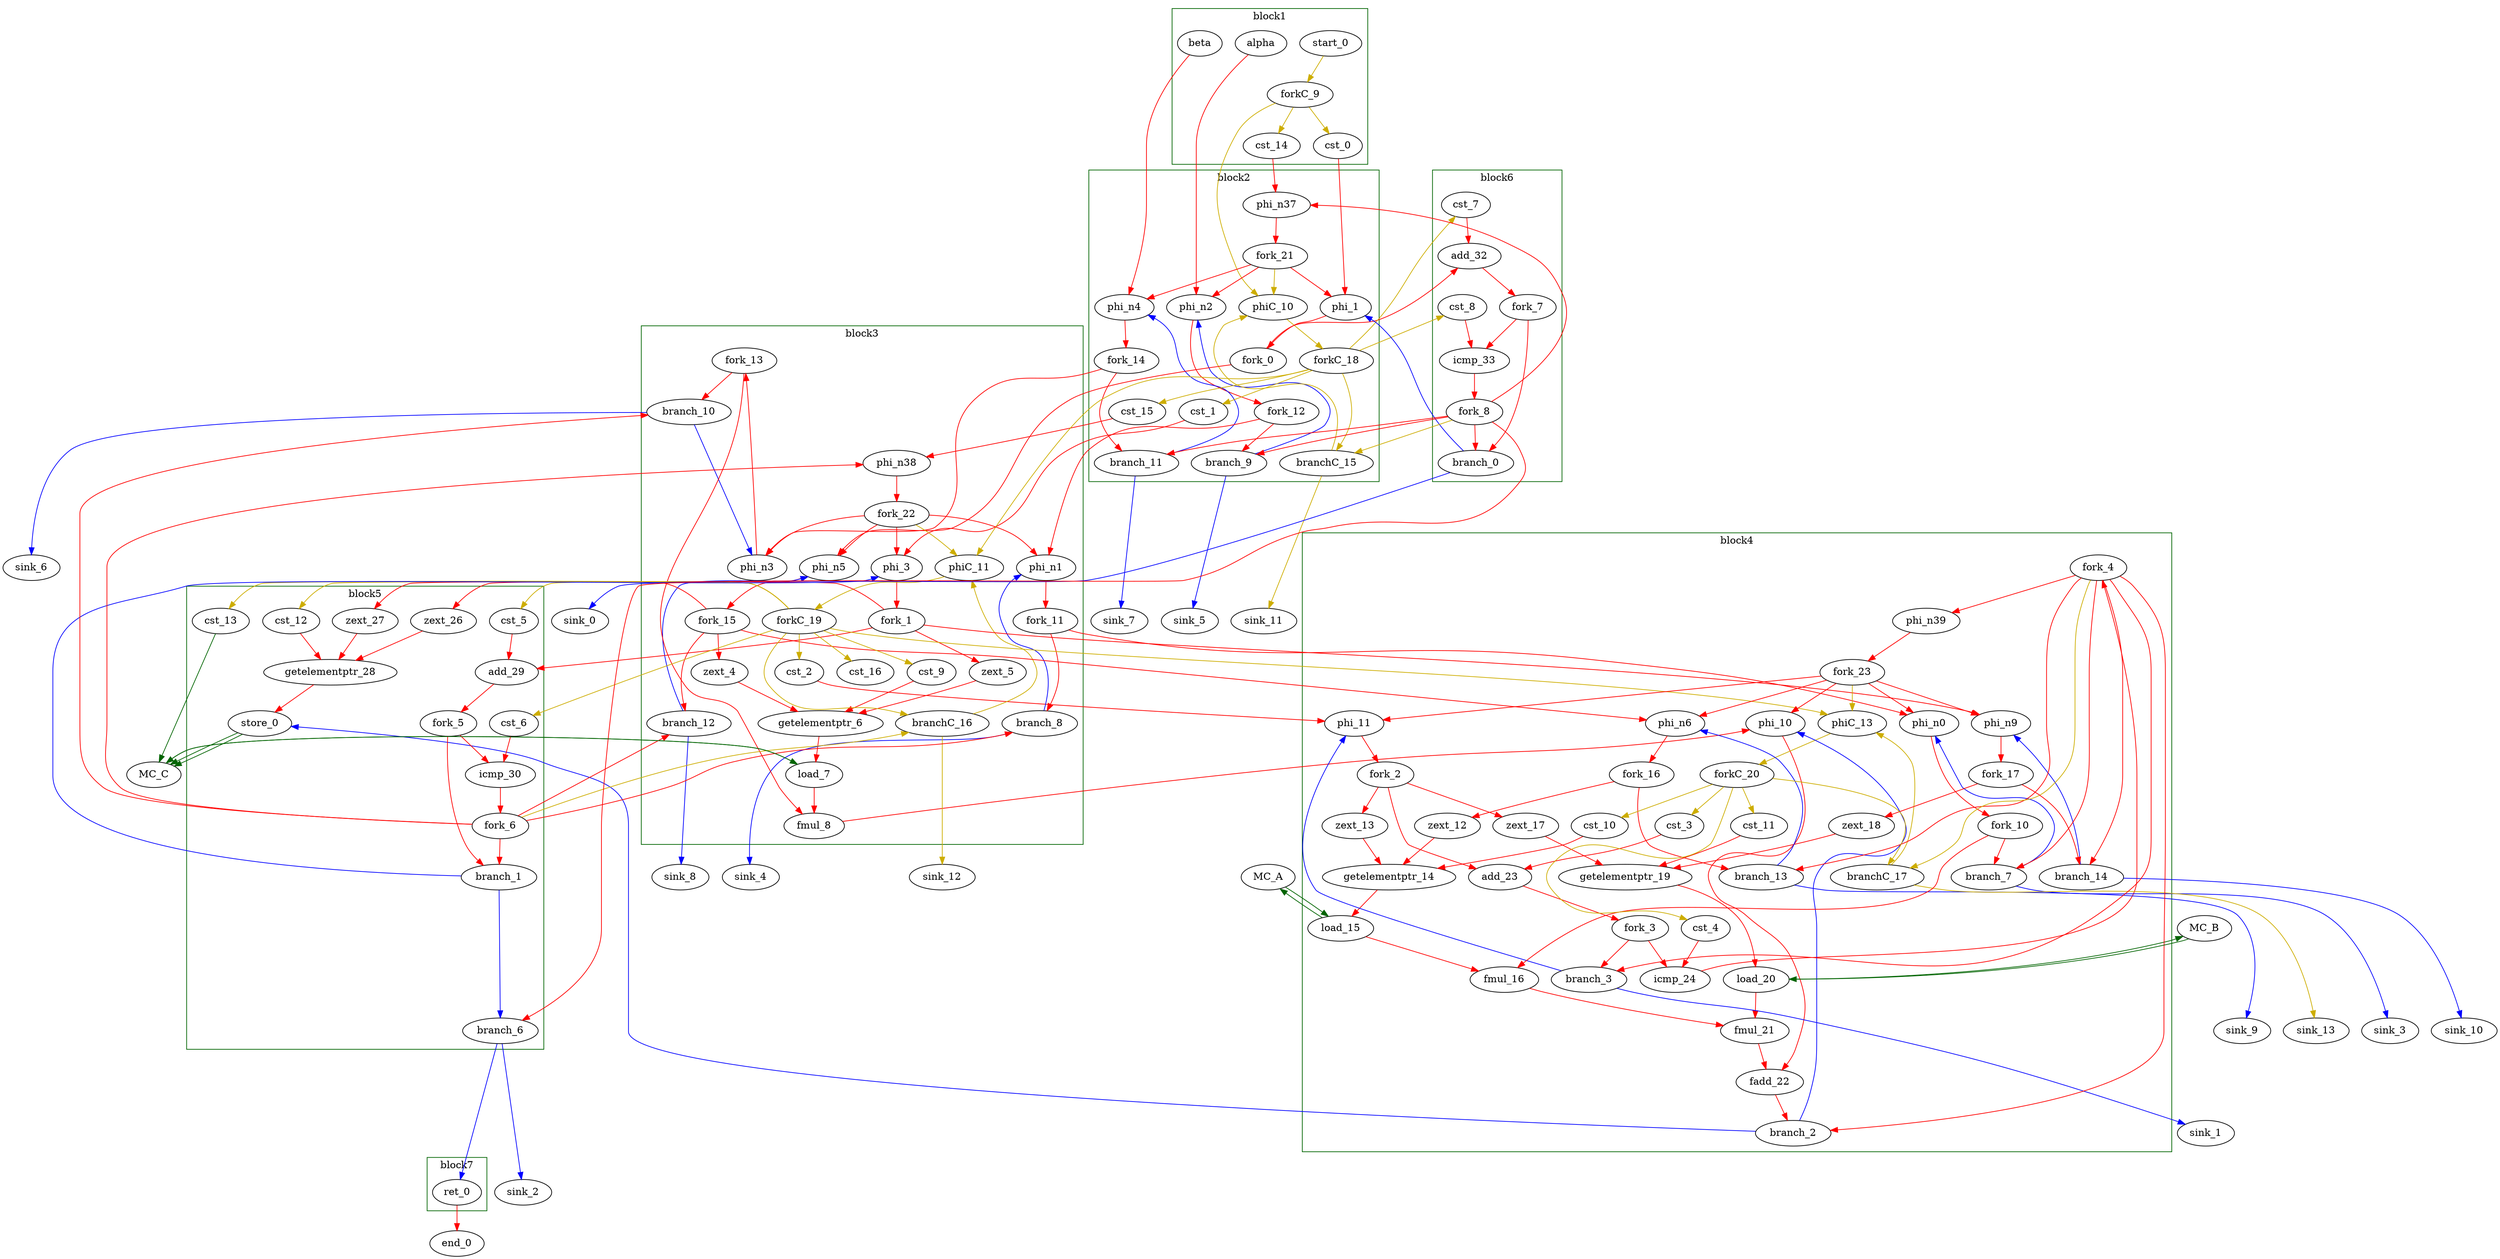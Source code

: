 Digraph G {
    splines=spline;
//DHLS version: 0.1.1" [shape = "none" pos = "20,20!"]

    subgraph cluster_0 {
    color = "darkgreen";
        label = "block1";
        "alpha" [type = "Entry", bbID= 1, in = "in1:32", out = "out1:32", tagged=false, taggers_num=0, tagger_id=-1];
        "beta" [type = "Entry", bbID= 1, in = "in1:32", out = "out1:32", tagged=false, taggers_num=0, tagger_id=-1];
        "cst_0" [type = "Constant", bbID= 1, in = "in1:0", out = "out1:32", value = "0x00000000", tagged=false, taggers_num=0, tagger_id=-1];
        "start_0" [type = "Entry", control= "true", bbID= 1, in = "in1:0", out = "out1:0", tagged=false, taggers_num=0, tagger_id=-1];
        "cst_14" [type = "Constant", bbID= 1, in = "in1:0", out = "out1:1", value = "0x00000000", tagged=false, taggers_num=0, tagger_id=-1];
        "forkC_9" [type = "Fork", bbID= 1, in = "in1:0", out = "out1:0 out2:0 out3:0 ", tagged=false, taggers_num=0, tagger_id=-1];

    }

    subgraph cluster_1 {
    color = "darkgreen";
        label = "block2";
        "phi_1" [type = "Mux", bbID= 2, in = "in1?:1 in2:32 in3:32 ", out = "out1:32", delay=0.366, tagged=false, taggers_num=0, tagger_id=-1];
        "cst_1" [type = "Constant", bbID= 2, in = "in1:0", out = "out1:32", value = "0x00000000", tagged=false, taggers_num=0, tagger_id=-1];
        "phi_n2" [type = "Mux", bbID= 2, in = "in1?:1 in2:32 in3:32 ", out = "out1:32", delay=0.366, tagged=false, taggers_num=0, tagger_id=-1];
        "phi_n4" [type = "Mux", bbID= 2, in = "in1?:1 in2:32 in3:32 ", out = "out1:32", delay=0.366, tagged=false, taggers_num=0, tagger_id=-1];
        "phiC_10" [type = "Mux", bbID= 2, in = "in1?:1 in2:0 in3:0 ", out = "out1:0", delay=0.166, tagged=false, taggers_num=0, tagger_id=-1];
        "phi_n37" [type = "Merge", bbID= 2, in = "in1:1 in2:1 ", out = "out1:1", delay=0.366, tagged=false, taggers_num=0, tagger_id=-1];
        "branch_9" [type = "Branch", bbID= 2,  in = "in1:32 in2?:1", out = "out1+:32 out2-:32", tagged=false, taggers_num=0, tagger_id=-1];
        "branch_11" [type = "Branch", bbID= 2,  in = "in1:32 in2?:1", out = "out1+:32 out2-:32", tagged=false, taggers_num=0, tagger_id=-1];
        "branchC_15" [type = "Branch", bbID= 2,  in = "in1:0 in2?:1", out = "out1+:0 out2-:0", tagged=false, taggers_num=0, tagger_id=-1];
        "cst_15" [type = "Constant", bbID= 2, in = "in1:0", out = "out1:1", value = "0x00000000", tagged=false, taggers_num=0, tagger_id=-1];
        "fork_0" [type = "Fork", bbID= 2, in = "in1:32", out = "out1:32 out2:32 ", tagged=false, taggers_num=0, tagger_id=-1];
        "fork_12" [type = "Fork", bbID= 2, in = "in1:32", out = "out1:32 out2:32 ", tagged=false, taggers_num=0, tagger_id=-1];
        "fork_14" [type = "Fork", bbID= 2, in = "in1:32", out = "out1:32 out2:32 ", tagged=false, taggers_num=0, tagger_id=-1];
        "forkC_18" [type = "Fork", bbID= 2, in = "in1:0", out = "out1:0 out2:0 out3:0 out4:0 out5:0 out6:0 ", tagged=false, taggers_num=0, tagger_id=-1];
        "fork_21" [type = "Fork", bbID= 2, in = "in1:1", out = "out1:1 out2:1 out3:1 out4:1 ", tagged=false, taggers_num=0, tagger_id=-1];

    }

    subgraph cluster_2 {
    color = "darkgreen";
        label = "block3";
        "phi_3" [type = "Mux", bbID= 3, in = "in1?:1 in2:32 in3:32 ", out = "out1:32", delay=0.366, tagged=false, taggers_num=0, tagger_id=-1];
        "zext_4" [type = "Operator", bbID= 3, op = "zext_op", in = "in1:32 ", out = "out1:32 ", delay=0.000, latency=0, II=1, tagged=false, taggers_num=0, tagger_id=-1];
        "zext_5" [type = "Operator", bbID= 3, op = "zext_op", in = "in1:32 ", out = "out1:32 ", delay=0.000, latency=0, II=1, tagged=false, taggers_num=0, tagger_id=-1];
        "getelementptr_6" [type = "Operator", bbID= 3, op = "getelementptr_op", in = "in1:32 in2:32 in3:32 ", out = "out1:32 ", constants=1, delay=2.966, latency=0, II=1, tagged=false, taggers_num=0, tagger_id=-1];
        "load_7" [type = "Operator", bbID= 3, op = "mc_load_op",bbID= 3, portId= 0, offset= 0, in = "in1:32 in2:32", out = "out1:32 out2:32 ", delay=0.000, latency=2, II=1, tagged=false, taggers_num=0, tagger_id=-1];
        "fmul_8" [type = "Operator", bbID= 3, op = "fmul_op", in = "in1:32 in2:32 ", out = "out1:32 ", delay=0.966, latency=6, II=1, tagged=false, taggers_num=0, tagger_id=-1];
        "cst_2" [type = "Constant", bbID= 3, in = "in1:0", out = "out1:32", value = "0x00000000", tagged=false, taggers_num=0, tagger_id=-1];
        "cst_9" [type = "Constant", bbID= 3, in = "in1:0", out = "out1:32", value = "0x0000001E", tagged=false, taggers_num=0, tagger_id=-1];
        "phi_n1" [type = "Mux", bbID= 3, in = "in1?:1 in2:32 in3:32 ", out = "out1:32", delay=0.366, tagged=false, taggers_num=0, tagger_id=-1];
        "phi_n3" [type = "Mux", bbID= 3, in = "in1?:1 in2:32 in3:32 ", out = "out1:32", delay=0.366, tagged=false, taggers_num=0, tagger_id=-1];
        "phi_n5" [type = "Mux", bbID= 3, in = "in1?:1 in2:32 in3:32 ", out = "out1:32", delay=0.366, tagged=false, taggers_num=0, tagger_id=-1];
        "phiC_11" [type = "Mux", bbID= 3, in = "in1?:1 in2:0 in3:0 ", out = "out1:0", delay=0.166, tagged=false, taggers_num=0, tagger_id=-1];
        "phi_n38" [type = "Merge", bbID= 3, in = "in1:1 in2:1 ", out = "out1:1", delay=0.366, tagged=false, taggers_num=0, tagger_id=-1];
        "branch_8" [type = "Branch", bbID= 3,  in = "in1:32 in2?:1", out = "out1+:32 out2-:32", tagged=false, taggers_num=0, tagger_id=-1];
        "branch_10" [type = "Branch", bbID= 3,  in = "in1:32 in2?:1", out = "out1+:32 out2-:32", tagged=false, taggers_num=0, tagger_id=-1];
        "branch_12" [type = "Branch", bbID= 3,  in = "in1:32 in2?:1", out = "out1+:32 out2-:32", tagged=false, taggers_num=0, tagger_id=-1];
        "branchC_16" [type = "Branch", bbID= 3,  in = "in1:0 in2?:1", out = "out1+:0 out2-:0", tagged=false, taggers_num=0, tagger_id=-1];
        "cst_16" [type = "Constant", bbID= 3, in = "in1:0", out = "out1:1", value = "0x00000000", tagged=false, taggers_num=0, tagger_id=-1];
        "fork_1" [type = "Fork", bbID= 3, in = "in1:32", out = "out1:32 out2:32 out3:32 out4:32 ", tagged=false, taggers_num=0, tagger_id=-1];
        "fork_11" [type = "Fork", bbID= 3, in = "in1:32", out = "out1:32 out2:32 ", tagged=false, taggers_num=0, tagger_id=-1];
        "fork_13" [type = "Fork", bbID= 3, in = "in1:32", out = "out1:32 out2:32 ", tagged=false, taggers_num=0, tagger_id=-1];
        "fork_15" [type = "Fork", bbID= 3, in = "in1:32", out = "out1:32 out2:32 out3:32 out4:32 ", tagged=false, taggers_num=0, tagger_id=-1];
        "forkC_19" [type = "Fork", bbID= 3, in = "in1:0", out = "out1:0 out2:0 out3:0 out4:0 out5:0 out6:0 out7:0 out8:0 out9:0 ", tagged=false, taggers_num=0, tagger_id=-1];
        "fork_22" [type = "Fork", bbID= 3, in = "in1:1", out = "out1:1 out2:1 out3:1 out4:1 out5:1 ", tagged=false, taggers_num=0, tagger_id=-1];

    }

    subgraph cluster_3 {
    color = "darkgreen";
        label = "block4";
        "phi_10" [type = "Mux", bbID= 4, in = "in1?:1 in2:32 in3:32 ", out = "out1:32", delay=0.366, tagged=false, taggers_num=0, tagger_id=-1];
        "phi_11" [type = "Mux", bbID= 4, in = "in1?:1 in2:32 in3:32 ", out = "out1:32", delay=0.366, tagged=false, taggers_num=0, tagger_id=-1];
        "zext_12" [type = "Operator", bbID= 4, op = "zext_op", in = "in1:32 ", out = "out1:32 ", delay=0.000, latency=0, II=1, tagged=false, taggers_num=0, tagger_id=-1];
        "zext_13" [type = "Operator", bbID= 4, op = "zext_op", in = "in1:32 ", out = "out1:32 ", delay=0.000, latency=0, II=1, tagged=false, taggers_num=0, tagger_id=-1];
        "getelementptr_14" [type = "Operator", bbID= 4, op = "getelementptr_op", in = "in1:32 in2:32 in3:32 ", out = "out1:32 ", constants=1, delay=2.966, latency=0, II=1, tagged=false, taggers_num=0, tagger_id=-1];
        "load_15" [type = "Operator", bbID= 4, op = "mc_load_op",bbID= 4, portId= 0, offset= 0, in = "in1:32 in2:32", out = "out1:32 out2:32 ", delay=0.000, latency=2, II=1, tagged=false, taggers_num=0, tagger_id=-1];
        "fmul_16" [type = "Operator", bbID= 4, op = "fmul_op", in = "in1:32 in2:32 ", out = "out1:32 ", delay=0.966, latency=6, II=1, tagged=false, taggers_num=0, tagger_id=-1];
        "zext_17" [type = "Operator", bbID= 4, op = "zext_op", in = "in1:32 ", out = "out1:32 ", delay=0.000, latency=0, II=1, tagged=false, taggers_num=0, tagger_id=-1];
        "zext_18" [type = "Operator", bbID= 4, op = "zext_op", in = "in1:32 ", out = "out1:32 ", delay=0.000, latency=0, II=1, tagged=false, taggers_num=0, tagger_id=-1];
        "getelementptr_19" [type = "Operator", bbID= 4, op = "getelementptr_op", in = "in1:32 in2:32 in3:32 ", out = "out1:32 ", constants=1, delay=2.966, latency=0, II=1, tagged=false, taggers_num=0, tagger_id=-1];
        "load_20" [type = "Operator", bbID= 4, op = "mc_load_op",bbID= 4, portId= 0, offset= 0, in = "in1:32 in2:32", out = "out1:32 out2:32 ", delay=0.000, latency=2, II=1, tagged=false, taggers_num=0, tagger_id=-1];
        "fmul_21" [type = "Operator", bbID= 4, op = "fmul_op", in = "in1:32 in2:32 ", out = "out1:32 ", delay=0.966, latency=6, II=1, tagged=false, taggers_num=0, tagger_id=-1];
        "fadd_22" [type = "Operator", bbID= 4, op = "fadd_op", in = "in1:32 in2:32 ", out = "out1:32 ", delay=0.966, latency=10, II=1, tagged=false, taggers_num=0, tagger_id=-1];
        "cst_3" [type = "Constant", bbID= 4, in = "in1:0", out = "out1:32", value = "0x00000001", tagged=false, taggers_num=0, tagger_id=-1];
        "add_23" [type = "Operator", bbID= 4, op = "add_op", in = "in1:32 in2:32 ", out = "out1:32 ", delay=1.693, latency=0, II=1, tagged=false, taggers_num=0, tagger_id=-1];
        "cst_4" [type = "Constant", bbID= 4, in = "in1:0", out = "out1:32", value = "0x00000014", tagged=false, taggers_num=0, tagger_id=-1];
        "icmp_24" [type = "Operator", bbID= 4, op = "icmp_ult_op", in = "in1:32 in2:32 ", out = "out1:1 ", delay=1.530, latency=0, II=1, tagged=false, taggers_num=0, tagger_id=-1];
        "cst_10" [type = "Constant", bbID= 4, in = "in1:0", out = "out1:32", value = "0x0000001E", tagged=false, taggers_num=0, tagger_id=-1];
        "cst_11" [type = "Constant", bbID= 4, in = "in1:0", out = "out1:32", value = "0x0000001E", tagged=false, taggers_num=0, tagger_id=-1];
        "phi_n0" [type = "Mux", bbID= 4, in = "in1?:1 in2:32 in3:32 ", out = "out1:32", delay=0.366, tagged=false, taggers_num=0, tagger_id=-1];
        "phi_n6" [type = "Mux", bbID= 4, in = "in1?:1 in2:32 in3:32 ", out = "out1:32", delay=0.366, tagged=false, taggers_num=0, tagger_id=-1];
        "phi_n9" [type = "Mux", bbID= 4, in = "in1?:1 in2:32 in3:32 ", out = "out1:32", delay=0.366, tagged=false, taggers_num=0, tagger_id=-1];
        "phiC_13" [type = "Mux", bbID= 4, in = "in1?:1 in2:0 in3:0 ", out = "out1:0", delay=0.166, tagged=false, taggers_num=0, tagger_id=-1];
        "branch_2" [type = "Branch", bbID= 4,  in = "in1:32 in2?:1", out = "out1+:32 out2-:32", tagged=false, taggers_num=0, tagger_id=-1];
        "phi_n39" [type = "init Bool false", bbID= 4, in = "in1:1 ", out = "out1:1", delay=0.366, tagged=false, taggers_num=0, tagger_id=-1];
        "branch_3" [type = "Branch", bbID= 4,  in = "in1:32 in2?:1", out = "out1+:32 out2-:32", tagged=false, taggers_num=0, tagger_id=-1];
        "branch_7" [type = "Branch", bbID= 4,  in = "in1:32 in2?:1", out = "out1+:32 out2-:32", tagged=false, taggers_num=0, tagger_id=-1];
        "branch_13" [type = "Branch", bbID= 4,  in = "in1:32 in2?:1", out = "out1+:32 out2-:32", tagged=false, taggers_num=0, tagger_id=-1];
        "branch_14" [type = "Branch", bbID= 4,  in = "in1:32 in2?:1", out = "out1+:32 out2-:32", tagged=false, taggers_num=0, tagger_id=-1];
        "branchC_17" [type = "Branch", bbID= 4,  in = "in1:0 in2?:1", out = "out1+:0 out2-:0", tagged=false, taggers_num=0, tagger_id=-1];
        "fork_2" [type = "Fork", bbID= 4, in = "in1:32", out = "out1:32 out2:32 out3:32 ", tagged=false, taggers_num=0, tagger_id=-1];
        "fork_3" [type = "Fork", bbID= 4, in = "in1:32", out = "out1:32 out2:32 ", tagged=false, taggers_num=0, tagger_id=-1];
        "fork_4" [type = "Fork", bbID= 4, in = "in1:1", out = "out1:1 out2:1 out3:1 out4:1 out5:1 out6:1 out7:1 ", tagged=false, taggers_num=0, tagger_id=-1];
        "fork_10" [type = "Fork", bbID= 4, in = "in1:32", out = "out1:32 out2:32 ", tagged=false, taggers_num=0, tagger_id=-1];
        "fork_16" [type = "Fork", bbID= 4, in = "in1:32", out = "out1:32 out2:32 ", tagged=false, taggers_num=0, tagger_id=-1];
        "fork_17" [type = "Fork", bbID= 4, in = "in1:32", out = "out1:32 out2:32 ", tagged=false, taggers_num=0, tagger_id=-1];
        "forkC_20" [type = "Fork", bbID= 4, in = "in1:0", out = "out1:0 out2:0 out3:0 out4:0 out5:0 ", tagged=false, taggers_num=0, tagger_id=-1];
        "fork_23" [type = "Fork", bbID= 4, in = "in1:1", out = "out1:1 out2:1 out3:1 out4:1 out5:1 out6:1 ", tagged=false, taggers_num=0, tagger_id=-1];

    }

    subgraph cluster_4 {
    color = "darkgreen";
        label = "block5";
        "zext_26" [type = "Operator", bbID= 5, op = "zext_op", in = "in1:32 ", out = "out1:32 ", delay=0.000, latency=0, II=1, tagged=false, taggers_num=0, tagger_id=-1];
        "zext_27" [type = "Operator", bbID= 5, op = "zext_op", in = "in1:32 ", out = "out1:32 ", delay=0.000, latency=0, II=1, tagged=false, taggers_num=0, tagger_id=-1];
        "getelementptr_28" [type = "Operator", bbID= 5, op = "getelementptr_op", in = "in1:32 in2:32 in3:32 ", out = "out1:32 ", constants=1, delay=2.966, latency=0, II=1, tagged=false, taggers_num=0, tagger_id=-1];
        "store_0" [type = "Operator", bbID= 5, op = "mc_store_op",bbID= 5, portId= 0, offset= 0, in = "in1:32 in2:32 ", out = "out1:32 out2:32 ", delay=0.000, latency=0, II=1, tagged=false, taggers_num=0, tagger_id=-1];
        "cst_5" [type = "Constant", bbID= 5, in = "in1:0", out = "out1:32", value = "0x00000001", tagged=false, taggers_num=0, tagger_id=-1];
        "add_29" [type = "Operator", bbID= 5, op = "add_op", in = "in1:32 in2:32 ", out = "out1:32 ", delay=1.693, latency=0, II=1, tagged=false, taggers_num=0, tagger_id=-1];
        "cst_6" [type = "Constant", bbID= 5, in = "in1:0", out = "out1:32", value = "0x00000014", tagged=false, taggers_num=0, tagger_id=-1];
        "icmp_30" [type = "Operator", bbID= 5, op = "icmp_ult_op", in = "in1:32 in2:32 ", out = "out1:1 ", delay=1.530, latency=0, II=1, tagged=false, taggers_num=0, tagger_id=-1];
        "cst_12" [type = "Constant", bbID= 5, in = "in1:0", out = "out1:32", value = "0x0000001E", tagged=false, taggers_num=0, tagger_id=-1];
        "cst_13" [type = "Constant", bbID= 5, in = "in1:0", out = "out1:32", value = "0x00000001", tagged=false, taggers_num=0, tagger_id=-1];
        "branch_1" [type = "Branch", bbID= 5,  in = "in1:32 in2?:1", out = "out1+:32 out2-:32", tagged=false, taggers_num=0, tagger_id=-1];
        "branch_6" [type = "Branch", bbID= 5,  in = "in1:32 in2?:1", out = "out1+:32 out2-:32", tagged=false, taggers_num=0, tagger_id=-1];
        "fork_5" [type = "Fork", bbID= 5, in = "in1:32", out = "out1:32 out2:32 ", tagged=false, taggers_num=0, tagger_id=-1];
        "fork_6" [type = "Fork", bbID= 5, in = "in1:1", out = "out1:1 out2:1 out3:1 out4:1 out5:1 out6:1 ", tagged=false, taggers_num=0, tagger_id=-1];

    }

    subgraph cluster_5 {
    color = "darkgreen";
        label = "block6";
        "cst_7" [type = "Constant", bbID= 6, in = "in1:0", out = "out1:32", value = "0x00000001", tagged=false, taggers_num=0, tagger_id=-1];
        "add_32" [type = "Operator", bbID= 6, op = "add_op", in = "in1:32 in2:32 ", out = "out1:32 ", delay=1.693, latency=0, II=1, tagged=false, taggers_num=0, tagger_id=-1];
        "cst_8" [type = "Constant", bbID= 6, in = "in1:0", out = "out1:32", value = "0x00000014", tagged=false, taggers_num=0, tagger_id=-1];
        "icmp_33" [type = "Operator", bbID= 6, op = "icmp_ult_op", in = "in1:32 in2:32 ", out = "out1:1 ", delay=1.530, latency=0, II=1, tagged=false, taggers_num=0, tagger_id=-1];
        "branch_0" [type = "Branch", bbID= 6,  in = "in1:32 in2?:1", out = "out1+:32 out2-:32", tagged=false, taggers_num=0, tagger_id=-1];
        "fork_7" [type = "Fork", bbID= 6, in = "in1:32", out = "out1:32 out2:32 ", tagged=false, taggers_num=0, tagger_id=-1];
        "fork_8" [type = "Fork", bbID= 6, in = "in1:1", out = "out1:1 out2:1 out3:1 out4:1 out5:1 out6:1 ", tagged=false, taggers_num=0, tagger_id=-1];

    }

    subgraph cluster_6 {
    color = "darkgreen";
        label = "block7";
        "ret_0" [type = "Operator", bbID= 7, op = "ret_op", in = "in1:32 ", out = "out1:32 ", delay=0.000, latency=0, II=1, tagged=false, taggers_num=0, tagger_id=-1];

    }
    "MC_C" [type = "MC", bbID= 0, in = "in1:32*c0 in2:32*l0a in3:32*s0a in4:32*s0d ", out = "out1:32*l0d out2:0*e ", memory = "C", bbcount = 1, ldcount = 1, stcount = 1];
    "MC_A" [type = "MC", bbID= 0, in = "in1:32*l0a ", out = "out1:32*l0d out2:0*e ", memory = "A", bbcount = 0, ldcount = 1, stcount = 0];
    "MC_B" [type = "MC", bbID= 0, in = "in1:32*l0a ", out = "out1:32*l0d out2:0*e ", memory = "B", bbcount = 0, ldcount = 1, stcount = 0];
    "sink_0" [type = "Sink", bbID= 0, in = "in1:32"];
    "sink_1" [type = "Sink", bbID= 0, in = "in1:32"];
    "sink_2" [type = "Sink", bbID= 0, in = "in1:32"];
    "sink_3" [type = "Sink", bbID= 0, in = "in1:32"];
    "sink_4" [type = "Sink", bbID= 0, in = "in1:32"];
    "sink_5" [type = "Sink", bbID= 0, in = "in1:32"];
    "sink_6" [type = "Sink", bbID= 0, in = "in1:32"];
    "sink_7" [type = "Sink", bbID= 0, in = "in1:32"];
    "sink_8" [type = "Sink", bbID= 0, in = "in1:32"];
    "sink_9" [type = "Sink", bbID= 0, in = "in1:32"];
    "sink_10" [type = "Sink", bbID= 0, in = "in1:32"];
    "sink_11" [type = "Sink", bbID= 0, in = "in1:0"];
    "sink_12" [type = "Sink", bbID= 0, in = "in1:0"];
    "sink_13" [type = "Sink", bbID= 0, in = "in1:0"];
    "end_0" [type = "Exit", bbID= 0, in = "in1:0*e in2:0*e in3:0*e  in4:32 ", out = "out1:32" ];

    "load_7" -> "MC_C" [color = "darkgreen", mem_address = "true", from = "out2", to = "in2"];
    "MC_C" -> "load_7" [color = "darkgreen", mem_address = "false", from = "out1", to = "in1"];
    "load_15" -> "MC_A" [color = "darkgreen", mem_address = "true", from = "out2", to = "in1"];
    "MC_A" -> "load_15" [color = "darkgreen", mem_address = "false", from = "out1", to = "in1"];
    "load_20" -> "MC_B" [color = "darkgreen", mem_address = "true", from = "out2", to = "in1"];
    "MC_B" -> "load_20" [color = "darkgreen", mem_address = "false", from = "out1", to = "in1"];
    "store_0" -> "MC_C" [color = "darkgreen", mem_address = "true", from = "out2", to = "in3"];
    "store_0" -> "MC_C" [color = "darkgreen", mem_address = "false", from = "out1", to = "in4"];
    "cst_13" -> "MC_C" [color = "darkgreen", from = "out1", to = "in1"];
    "alpha" -> "phi_n2" [color = "red", from = "out1", to = "in2"];
    "beta" -> "phi_n4" [color = "red", from = "out1", to = "in2"];
    "cst_0" -> "phi_1" [color = "red", from = "out1", to = "in2"];
    "phi_1" -> "fork_0" [color = "red", from = "out1", to = "in1"];
    "cst_1" -> "phi_3" [color = "red", from = "out1", to = "in2"];
    "phi_3" -> "fork_1" [color = "red", from = "out1", to = "in1"];
    "zext_4" -> "getelementptr_6" [color = "red", from = "out1", to = "in1"];
    "zext_5" -> "getelementptr_6" [color = "red", from = "out1", to = "in2"];
    "getelementptr_6" -> "load_7" [color = "red", from = "out1", to = "in2"];
    "load_7" -> "fmul_8" [color = "red", from = "out1", to = "in1"];
    "fmul_8" -> "phi_10" [color = "red", from = "out1", to = "in2"];
    "phi_10" -> "fadd_22" [color = "red", from = "out1", to = "in1"];
    "cst_2" -> "phi_11" [color = "red", from = "out1", to = "in2"];
    "phi_11" -> "fork_2" [color = "red", from = "out1", to = "in1"];
    "zext_12" -> "getelementptr_14" [color = "red", from = "out1", to = "in1"];
    "zext_13" -> "getelementptr_14" [color = "red", from = "out1", to = "in2"];
    "getelementptr_14" -> "load_15" [color = "red", from = "out1", to = "in2"];
    "load_15" -> "fmul_16" [color = "red", from = "out1", to = "in1"];
    "fmul_16" -> "fmul_21" [color = "red", from = "out1", to = "in1"];
    "zext_17" -> "getelementptr_19" [color = "red", from = "out1", to = "in1"];
    "zext_18" -> "getelementptr_19" [color = "red", from = "out1", to = "in2"];
    "getelementptr_19" -> "load_20" [color = "red", from = "out1", to = "in2"];
    "load_20" -> "fmul_21" [color = "red", from = "out1", to = "in2"];
    "fmul_21" -> "fadd_22" [color = "red", from = "out1", to = "in2"];
    "fadd_22" -> "branch_2" [color = "red", from = "out1", to = "in1"];
    "cst_3" -> "add_23" [color = "red", from = "out1", to = "in2"];
    "add_23" -> "fork_3" [color = "red", from = "out1", to = "in1"];
    "cst_4" -> "icmp_24" [color = "red", from = "out1", to = "in2"];
    "icmp_24" -> "fork_4" [color = "red", from = "out1", to = "in1"];
    "zext_26" -> "getelementptr_28" [color = "red", from = "out1", to = "in1"];
    "zext_27" -> "getelementptr_28" [color = "red", from = "out1", to = "in2"];
    "getelementptr_28" -> "store_0" [color = "red", from = "out1", to = "in2"];
    "cst_5" -> "add_29" [color = "red", from = "out1", to = "in2"];
    "add_29" -> "fork_5" [color = "red", from = "out1", to = "in1"];
    "cst_6" -> "icmp_30" [color = "red", from = "out1", to = "in2"];
    "icmp_30" -> "fork_6" [color = "red", from = "out1", to = "in1"];
    "cst_7" -> "add_32" [color = "red", from = "out1", to = "in2"];
    "add_32" -> "fork_7" [color = "red", from = "out1", to = "in1"];
    "cst_8" -> "icmp_33" [color = "red", from = "out1", to = "in2"];
    "icmp_33" -> "fork_8" [color = "red", from = "out1", to = "in1"];
    "ret_0" -> "end_0" [color = "red", from = "out1", to = "in4"];
    "cst_9" -> "getelementptr_6" [color = "red", from = "out1", to = "in3"];
    "cst_10" -> "getelementptr_14" [color = "red", from = "out1", to = "in3"];
    "cst_11" -> "getelementptr_19" [color = "red", from = "out1", to = "in3"];
    "cst_12" -> "getelementptr_28" [color = "red", from = "out1", to = "in3"];
    "start_0" -> "forkC_9" [color = "gold3", from = "out1", to = "in1"];
    "phi_n0" -> "fork_10" [color = "red", from = "out1", to = "in1"];
    "phi_n1" -> "fork_11" [color = "red", from = "out1", to = "in1"];
    "phi_n2" -> "fork_12" [color = "red", from = "out1", to = "in1"];
    "phi_n3" -> "fork_13" [color = "red", from = "out1", to = "in1"];
    "phi_n4" -> "fork_14" [color = "red", from = "out1", to = "in1"];
    "phi_n5" -> "fork_15" [color = "red", from = "out1", to = "in1"];
    "phi_n6" -> "fork_16" [color = "red", from = "out1", to = "in1"];
    "phi_n9" -> "fork_17" [color = "red", from = "out1", to = "in1"];
    "phiC_10" -> "forkC_18" [color = "gold3", from = "out1", to = "in1"];
    "phiC_11" -> "forkC_19" [color = "gold3", from = "out1", to = "in1"];
    "phiC_13" -> "forkC_20" [color = "gold3", from = "out1", to = "in1"];
    "branch_0" -> "phi_1" [color = "blue", minlen = 3, from = "out1", to = "in3"];
    "branch_0" -> "sink_0" [color = "blue", minlen = 3, from = "out2", to = "in1"];
    "phi_n37" -> "fork_21" [color = "red", from = "out1", to = "in1"];
    "cst_14" -> "phi_n37" [color = "red", from = "out1", to = "in1"];
    "branch_1" -> "phi_3" [color = "blue", minlen = 3, from = "out1", to = "in3"];
    "branch_1" -> "branch_6" [color = "blue", minlen = 3, from = "out2", to = "in1"];
    "phi_n38" -> "fork_22" [color = "red", from = "out1", to = "in1"];
    "branch_2" -> "phi_10" [color = "blue", minlen = 3, from = "out1", to = "in3"];
    "branch_2" -> "store_0" [color = "blue", minlen = 3, from = "out2", to = "in1"];
    "phi_n39" -> "fork_23" [color = "red", from = "out1", to = "in1"];
    "branch_3" -> "phi_11" [color = "blue", minlen = 3, from = "out1", to = "in3"];
    "branch_3" -> "sink_1" [color = "blue", minlen = 3, from = "out2", to = "in1"];
    "branch_6" -> "sink_2" [color = "blue", minlen = 3, from = "out1", to = "in1"];
    "branch_6" -> "ret_0" [color = "blue", minlen = 3, from = "out2", to = "in1"];
    "branch_7" -> "phi_n0" [color = "blue", minlen = 3, from = "out1", to = "in3"];
    "branch_7" -> "sink_3" [color = "blue", minlen = 3, from = "out2", to = "in1"];
    "branch_8" -> "phi_n1" [color = "blue", minlen = 3, from = "out1", to = "in3"];
    "branch_8" -> "sink_4" [color = "blue", minlen = 3, from = "out2", to = "in1"];
    "branch_9" -> "phi_n2" [color = "blue", minlen = 3, from = "out1", to = "in3"];
    "branch_9" -> "sink_5" [color = "blue", minlen = 3, from = "out2", to = "in1"];
    "branch_10" -> "phi_n3" [color = "blue", minlen = 3, from = "out1", to = "in3"];
    "branch_10" -> "sink_6" [color = "blue", minlen = 3, from = "out2", to = "in1"];
    "branch_11" -> "phi_n4" [color = "blue", minlen = 3, from = "out1", to = "in3"];
    "branch_11" -> "sink_7" [color = "blue", minlen = 3, from = "out2", to = "in1"];
    "branch_12" -> "phi_n5" [color = "blue", minlen = 3, from = "out1", to = "in3"];
    "branch_12" -> "sink_8" [color = "blue", minlen = 3, from = "out2", to = "in1"];
    "branch_13" -> "phi_n6" [color = "blue", minlen = 3, from = "out1", to = "in3"];
    "branch_13" -> "sink_9" [color = "blue", minlen = 3, from = "out2", to = "in1"];
    "branch_14" -> "phi_n9" [color = "blue", minlen = 3, from = "out1", to = "in3"];
    "branch_14" -> "sink_10" [color = "blue", minlen = 3, from = "out2", to = "in1"];
    "branchC_15" -> "phiC_10" [color = "gold3", minlen = 3, from = "out1", to = "in3"];
    "branchC_15" -> "sink_11" [color = "gold3", minlen = 3, from = "out2", to = "in1"];
    "branchC_16" -> "phiC_11" [color = "gold3", minlen = 3, from = "out1", to = "in3"];
    "branchC_16" -> "sink_12" [color = "gold3", minlen = 3, from = "out2", to = "in1"];
    "branchC_17" -> "phiC_13" [color = "gold3", minlen = 3, from = "out1", to = "in3"];
    "branchC_17" -> "sink_13" [color = "gold3", minlen = 3, from = "out2", to = "in1"];
    "cst_15" -> "phi_n38" [color = "red", from = "out1", to = "in1"];
    "fork_0" -> "phi_n5" [color = "red", from = "out1", to = "in2"];
    "fork_0" -> "add_32" [color = "red", from = "out2", to = "in1"];
    "fork_1" -> "zext_5" [color = "red", from = "out1", to = "in1"];
    "fork_1" -> "phi_n9" [color = "red", from = "out2", to = "in2"];
    "fork_1" -> "zext_27" [color = "red", from = "out3", to = "in1"];
    "fork_1" -> "add_29" [color = "red", from = "out4", to = "in1"];
    "fork_2" -> "zext_13" [color = "red", from = "out1", to = "in1"];
    "fork_2" -> "zext_17" [color = "red", from = "out2", to = "in1"];
    "fork_2" -> "add_23" [color = "red", from = "out3", to = "in1"];
    "fork_3" -> "icmp_24" [color = "red", from = "out1", to = "in1"];
    "fork_3" -> "branch_3" [color = "red", from = "out2", to = "in1"];
    "fork_4" -> "branch_2" [color = "red", from = "out2", to = "in2"];
    "fork_4" -> "phi_n39" [color = "red", from = "out1", to = "in1"];
    "fork_4" -> "branch_3" [color = "red", from = "out3", to = "in2"];
    "fork_4" -> "branch_7" [color = "red", from = "out4", to = "in2"];
    "fork_4" -> "branch_13" [color = "red", from = "out5", to = "in2"];
    "fork_4" -> "branch_14" [color = "red", from = "out6", to = "in2"];
    "fork_4" -> "branchC_17" [color = "gold3", from = "out7", to = "in2"];
    "fork_5" -> "icmp_30" [color = "red", from = "out1", to = "in1"];
    "fork_5" -> "branch_1" [color = "red", from = "out2", to = "in1"];
    "fork_6" -> "branch_1" [color = "red", from = "out1", to = "in2"];
    "fork_6" -> "phi_n38" [color = "red", from = "out2", to = "in2"];
    "fork_6" -> "branch_8" [color = "red", from = "out3", to = "in2"];
    "fork_6" -> "branch_10" [color = "red", from = "out4", to = "in2"];
    "fork_6" -> "branch_12" [color = "red", from = "out5", to = "in2"];
    "fork_6" -> "branchC_16" [color = "gold3", from = "out6", to = "in2"];
    "fork_7" -> "icmp_33" [color = "red", from = "out1", to = "in1"];
    "fork_7" -> "branch_0" [color = "red", from = "out2", to = "in1"];
    "fork_8" -> "branch_0" [color = "red", from = "out1", to = "in2"];
    "fork_8" -> "phi_n37" [color = "red", from = "out2", to = "in2"];
    "fork_8" -> "branch_6" [color = "red", from = "out3", to = "in2"];
    "fork_8" -> "branch_9" [color = "red", from = "out4", to = "in2"];
    "fork_8" -> "branch_11" [color = "red", from = "out5", to = "in2"];
    "fork_8" -> "branchC_15" [color = "gold3", from = "out6", to = "in2"];
    "forkC_9" -> "cst_0" [color = "gold3", from = "out1", to = "in1"];
    "forkC_9" -> "phiC_10" [color = "gold3", from = "out2", to = "in2"];
    "forkC_9" -> "cst_14" [color = "gold3", from = "out3", to = "in1"];
    "fork_10" -> "fmul_16" [color = "red", from = "out1", to = "in2"];
    "fork_10" -> "branch_7" [color = "red", from = "out2", to = "in1"];
    "fork_11" -> "phi_n0" [color = "red", from = "out1", to = "in2"];
    "fork_11" -> "branch_8" [color = "red", from = "out2", to = "in1"];
    "fork_12" -> "phi_n1" [color = "red", from = "out1", to = "in2"];
    "fork_12" -> "branch_9" [color = "red", from = "out2", to = "in1"];
    "fork_13" -> "fmul_8" [color = "red", from = "out1", to = "in2"];
    "fork_13" -> "branch_10" [color = "red", from = "out2", to = "in1"];
    "fork_14" -> "phi_n3" [color = "red", from = "out1", to = "in2"];
    "fork_14" -> "branch_11" [color = "red", from = "out2", to = "in1"];
    "fork_15" -> "zext_4" [color = "red", from = "out1", to = "in1"];
    "fork_15" -> "branch_12" [color = "red", from = "out2", to = "in1"];
    "fork_15" -> "phi_n6" [color = "red", from = "out3", to = "in2"];
    "fork_15" -> "zext_26" [color = "red", from = "out4", to = "in1"];
    "fork_16" -> "zext_12" [color = "red", from = "out1", to = "in1"];
    "fork_16" -> "branch_13" [color = "red", from = "out2", to = "in1"];
    "fork_17" -> "zext_18" [color = "red", from = "out1", to = "in1"];
    "fork_17" -> "branch_14" [color = "red", from = "out2", to = "in1"];
    "forkC_18" -> "cst_1" [color = "gold3", from = "out1", to = "in1"];
    "forkC_18" -> "branchC_15" [color = "gold3", from = "out2", to = "in1"];
    "forkC_18" -> "phiC_11" [color = "gold3", from = "out3", to = "in2"];
    "forkC_18" -> "cst_7" [color = "gold3", from = "out4", to = "in1"];
    "forkC_18" -> "cst_8" [color = "gold3", from = "out5", to = "in1"];
    "forkC_18" -> "cst_15" [color = "gold3", from = "out6", to = "in1"];
    "forkC_19" -> "cst_2" [color = "gold3", from = "out1", to = "in1"];
    "forkC_19" -> "branchC_16" [color = "gold3", from = "out2", to = "in1"];
    "forkC_19" -> "phiC_13" [color = "gold3", from = "out3", to = "in2"];
    "forkC_19" -> "cst_5" [color = "gold3", from = "out4", to = "in1"];
    "forkC_19" -> "cst_6" [color = "gold3", from = "out5", to = "in1"];
    "forkC_19" -> "cst_9" [color = "gold3", from = "out6", to = "in1"];
    "forkC_19" -> "cst_12" [color = "gold3", from = "out7", to = "in1"];
    "forkC_19" -> "cst_13" [color = "gold3", from = "out8", to = "in1"];
    "forkC_19" -> "cst_16" [color = "gold3", from = "out9", to = "in1"];
    "forkC_20" -> "cst_3" [color = "gold3", from = "out1", to = "in1"];
    "forkC_20" -> "branchC_17" [color = "gold3", from = "out2", to = "in1"];
    "forkC_20" -> "cst_4" [color = "gold3", from = "out3", to = "in1"];
    "forkC_20" -> "cst_10" [color = "gold3", from = "out4", to = "in1"];
    "forkC_20" -> "cst_11" [color = "gold3", from = "out5", to = "in1"];
    "fork_21" -> "phi_1" [color = "red", from = "out1", to = "in1"];
    "fork_21" -> "phi_n2" [color = "red", from = "out2", to = "in1"];
    "fork_21" -> "phi_n4" [color = "red", from = "out3", to = "in1"];
    "fork_21" -> "phiC_10" [color = "gold3", from = "out4", to = "in1"];
    "fork_22" -> "phi_3" [color = "red", from = "out1", to = "in1"];
    "fork_22" -> "phi_n1" [color = "red", from = "out2", to = "in1"];
    "fork_22" -> "phi_n3" [color = "red", from = "out3", to = "in1"];
    "fork_22" -> "phi_n5" [color = "red", from = "out4", to = "in1"];
    "fork_22" -> "phiC_11" [color = "gold3", from = "out5", to = "in1"];
    "fork_23" -> "phi_10" [color = "red", from = "out1", to = "in1"];
    "fork_23" -> "phi_11" [color = "red", from = "out2", to = "in1"];
    "fork_23" -> "phi_n0" [color = "red", from = "out3", to = "in1"];
    "fork_23" -> "phi_n6" [color = "red", from = "out4", to = "in1"];
    "fork_23" -> "phi_n9" [color = "red", from = "out5", to = "in1"];
    "fork_23" -> "phiC_13" [color = "gold3", from = "out6", to = "in1"];

}
